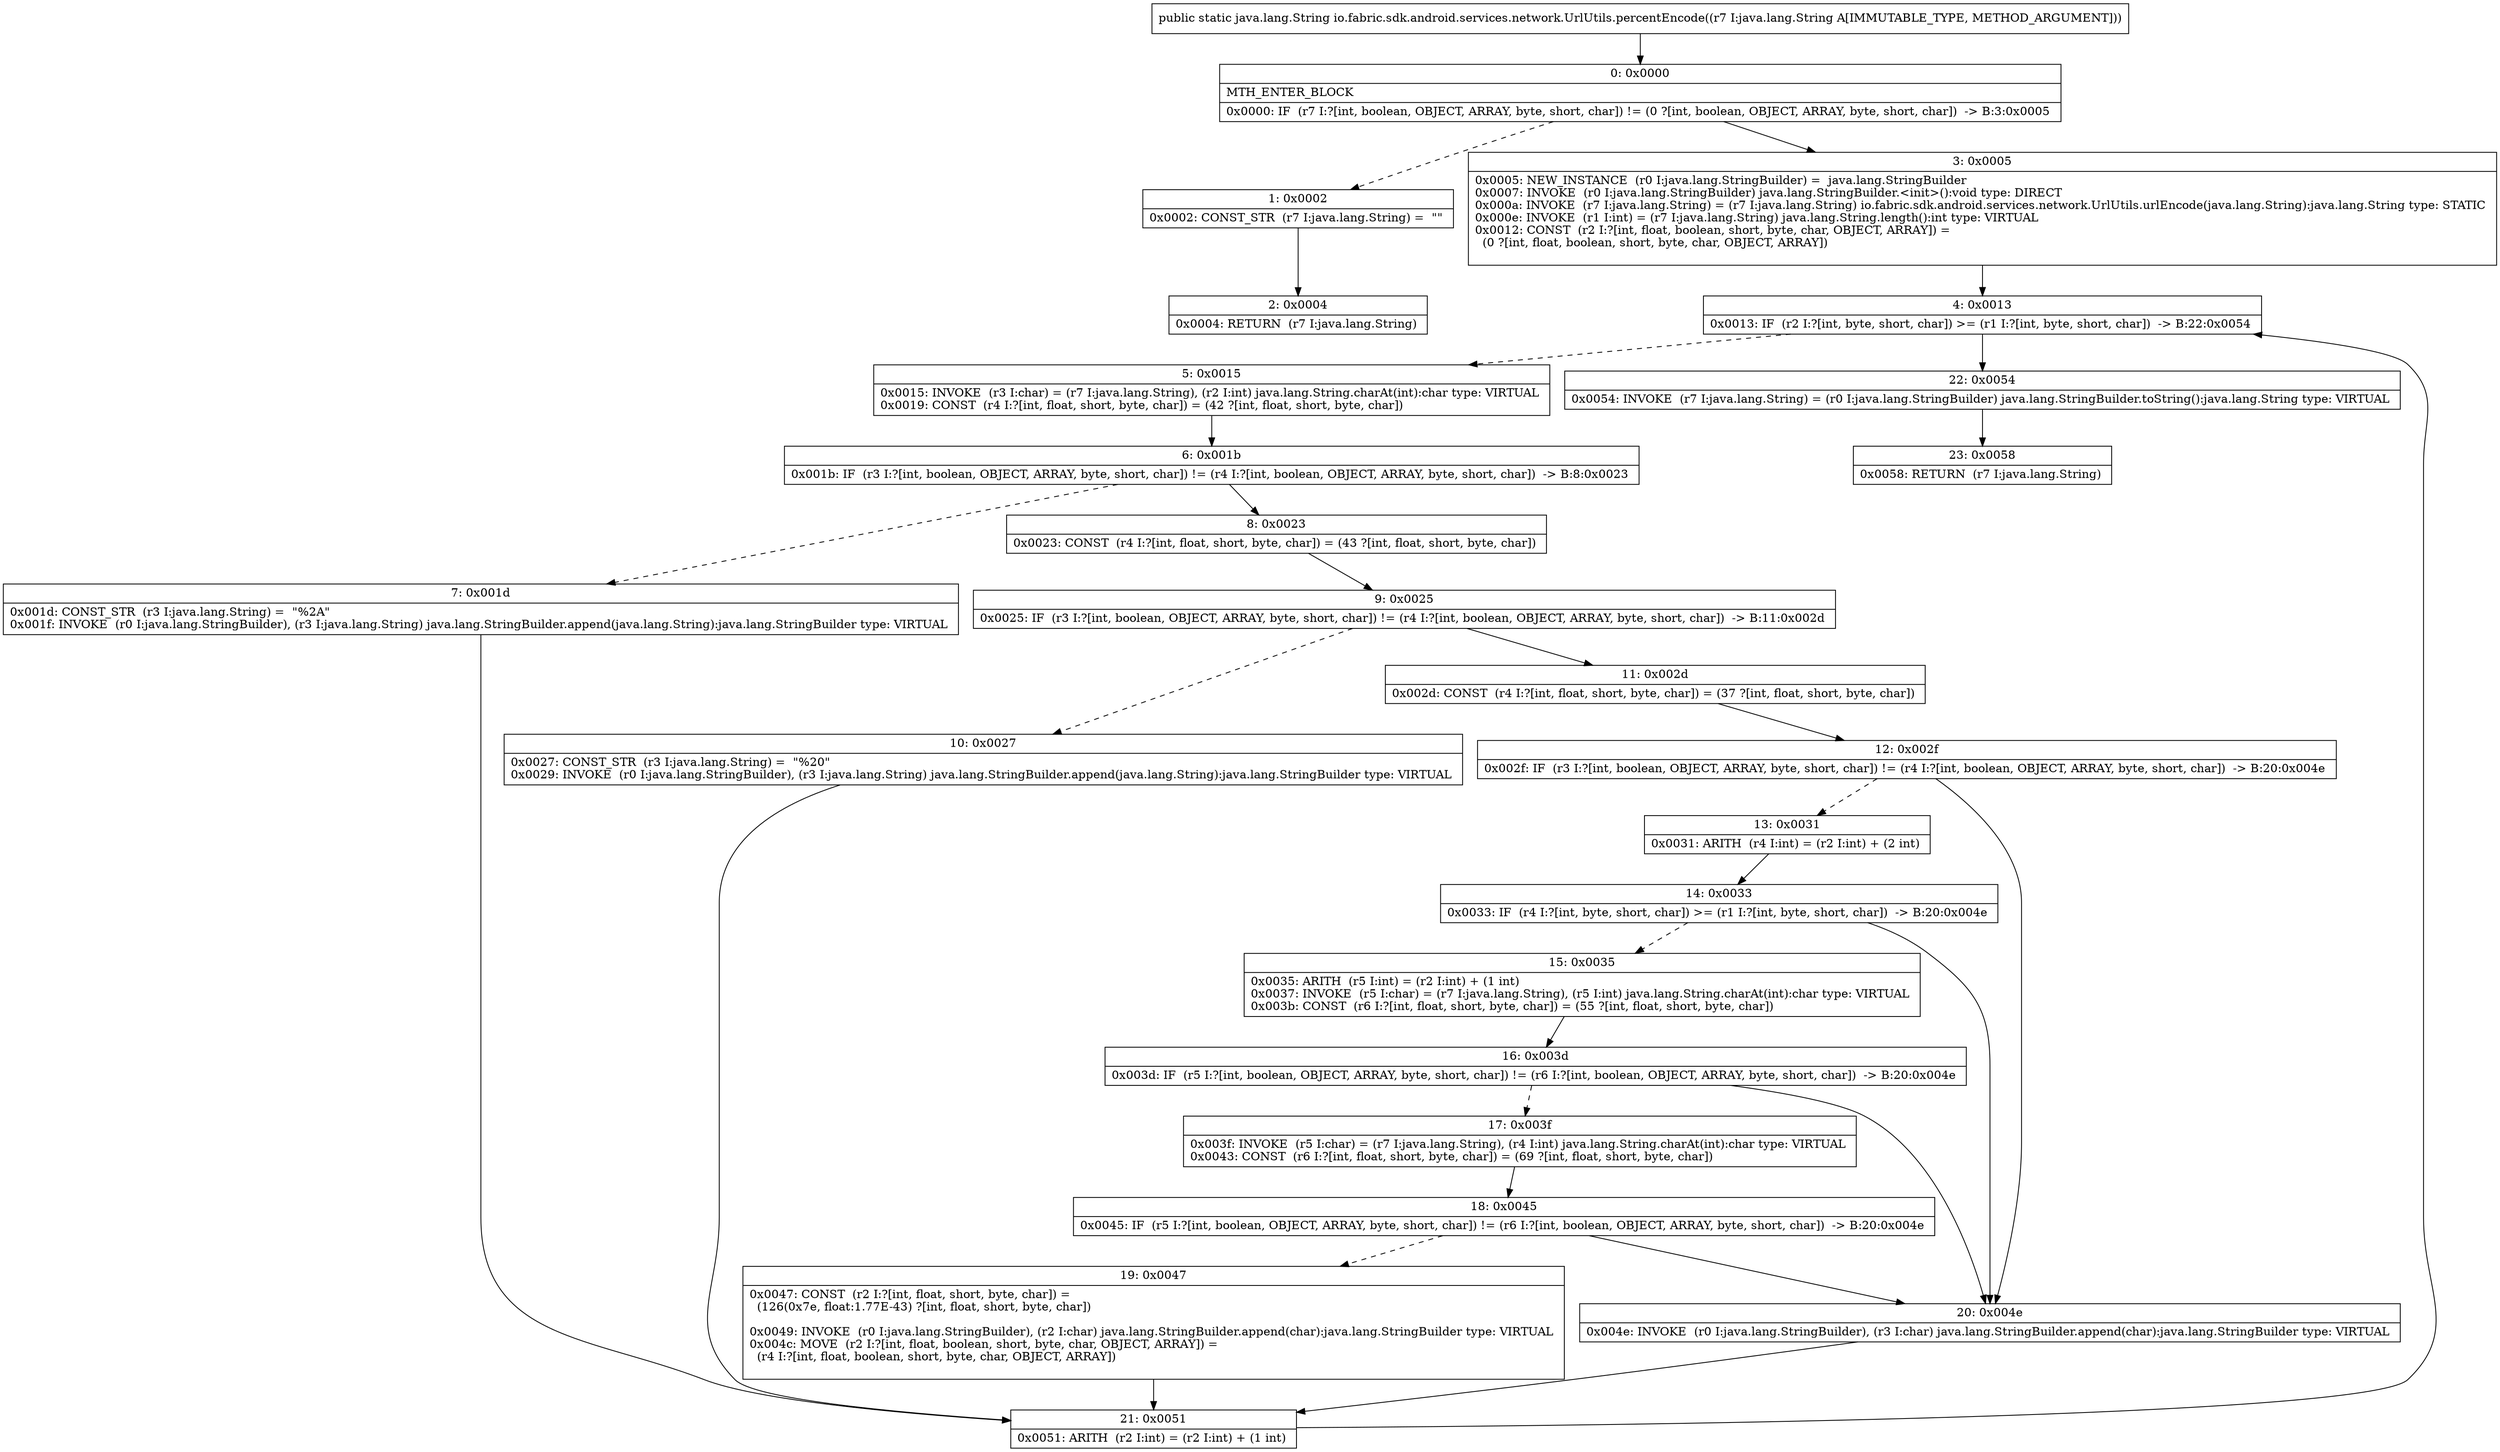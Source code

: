 digraph "CFG forio.fabric.sdk.android.services.network.UrlUtils.percentEncode(Ljava\/lang\/String;)Ljava\/lang\/String;" {
Node_0 [shape=record,label="{0\:\ 0x0000|MTH_ENTER_BLOCK\l|0x0000: IF  (r7 I:?[int, boolean, OBJECT, ARRAY, byte, short, char]) != (0 ?[int, boolean, OBJECT, ARRAY, byte, short, char])  \-\> B:3:0x0005 \l}"];
Node_1 [shape=record,label="{1\:\ 0x0002|0x0002: CONST_STR  (r7 I:java.lang.String) =  \"\" \l}"];
Node_2 [shape=record,label="{2\:\ 0x0004|0x0004: RETURN  (r7 I:java.lang.String) \l}"];
Node_3 [shape=record,label="{3\:\ 0x0005|0x0005: NEW_INSTANCE  (r0 I:java.lang.StringBuilder) =  java.lang.StringBuilder \l0x0007: INVOKE  (r0 I:java.lang.StringBuilder) java.lang.StringBuilder.\<init\>():void type: DIRECT \l0x000a: INVOKE  (r7 I:java.lang.String) = (r7 I:java.lang.String) io.fabric.sdk.android.services.network.UrlUtils.urlEncode(java.lang.String):java.lang.String type: STATIC \l0x000e: INVOKE  (r1 I:int) = (r7 I:java.lang.String) java.lang.String.length():int type: VIRTUAL \l0x0012: CONST  (r2 I:?[int, float, boolean, short, byte, char, OBJECT, ARRAY]) = \l  (0 ?[int, float, boolean, short, byte, char, OBJECT, ARRAY])\l \l}"];
Node_4 [shape=record,label="{4\:\ 0x0013|0x0013: IF  (r2 I:?[int, byte, short, char]) \>= (r1 I:?[int, byte, short, char])  \-\> B:22:0x0054 \l}"];
Node_5 [shape=record,label="{5\:\ 0x0015|0x0015: INVOKE  (r3 I:char) = (r7 I:java.lang.String), (r2 I:int) java.lang.String.charAt(int):char type: VIRTUAL \l0x0019: CONST  (r4 I:?[int, float, short, byte, char]) = (42 ?[int, float, short, byte, char]) \l}"];
Node_6 [shape=record,label="{6\:\ 0x001b|0x001b: IF  (r3 I:?[int, boolean, OBJECT, ARRAY, byte, short, char]) != (r4 I:?[int, boolean, OBJECT, ARRAY, byte, short, char])  \-\> B:8:0x0023 \l}"];
Node_7 [shape=record,label="{7\:\ 0x001d|0x001d: CONST_STR  (r3 I:java.lang.String) =  \"%2A\" \l0x001f: INVOKE  (r0 I:java.lang.StringBuilder), (r3 I:java.lang.String) java.lang.StringBuilder.append(java.lang.String):java.lang.StringBuilder type: VIRTUAL \l}"];
Node_8 [shape=record,label="{8\:\ 0x0023|0x0023: CONST  (r4 I:?[int, float, short, byte, char]) = (43 ?[int, float, short, byte, char]) \l}"];
Node_9 [shape=record,label="{9\:\ 0x0025|0x0025: IF  (r3 I:?[int, boolean, OBJECT, ARRAY, byte, short, char]) != (r4 I:?[int, boolean, OBJECT, ARRAY, byte, short, char])  \-\> B:11:0x002d \l}"];
Node_10 [shape=record,label="{10\:\ 0x0027|0x0027: CONST_STR  (r3 I:java.lang.String) =  \"%20\" \l0x0029: INVOKE  (r0 I:java.lang.StringBuilder), (r3 I:java.lang.String) java.lang.StringBuilder.append(java.lang.String):java.lang.StringBuilder type: VIRTUAL \l}"];
Node_11 [shape=record,label="{11\:\ 0x002d|0x002d: CONST  (r4 I:?[int, float, short, byte, char]) = (37 ?[int, float, short, byte, char]) \l}"];
Node_12 [shape=record,label="{12\:\ 0x002f|0x002f: IF  (r3 I:?[int, boolean, OBJECT, ARRAY, byte, short, char]) != (r4 I:?[int, boolean, OBJECT, ARRAY, byte, short, char])  \-\> B:20:0x004e \l}"];
Node_13 [shape=record,label="{13\:\ 0x0031|0x0031: ARITH  (r4 I:int) = (r2 I:int) + (2 int) \l}"];
Node_14 [shape=record,label="{14\:\ 0x0033|0x0033: IF  (r4 I:?[int, byte, short, char]) \>= (r1 I:?[int, byte, short, char])  \-\> B:20:0x004e \l}"];
Node_15 [shape=record,label="{15\:\ 0x0035|0x0035: ARITH  (r5 I:int) = (r2 I:int) + (1 int) \l0x0037: INVOKE  (r5 I:char) = (r7 I:java.lang.String), (r5 I:int) java.lang.String.charAt(int):char type: VIRTUAL \l0x003b: CONST  (r6 I:?[int, float, short, byte, char]) = (55 ?[int, float, short, byte, char]) \l}"];
Node_16 [shape=record,label="{16\:\ 0x003d|0x003d: IF  (r5 I:?[int, boolean, OBJECT, ARRAY, byte, short, char]) != (r6 I:?[int, boolean, OBJECT, ARRAY, byte, short, char])  \-\> B:20:0x004e \l}"];
Node_17 [shape=record,label="{17\:\ 0x003f|0x003f: INVOKE  (r5 I:char) = (r7 I:java.lang.String), (r4 I:int) java.lang.String.charAt(int):char type: VIRTUAL \l0x0043: CONST  (r6 I:?[int, float, short, byte, char]) = (69 ?[int, float, short, byte, char]) \l}"];
Node_18 [shape=record,label="{18\:\ 0x0045|0x0045: IF  (r5 I:?[int, boolean, OBJECT, ARRAY, byte, short, char]) != (r6 I:?[int, boolean, OBJECT, ARRAY, byte, short, char])  \-\> B:20:0x004e \l}"];
Node_19 [shape=record,label="{19\:\ 0x0047|0x0047: CONST  (r2 I:?[int, float, short, byte, char]) = \l  (126(0x7e, float:1.77E\-43) ?[int, float, short, byte, char])\l \l0x0049: INVOKE  (r0 I:java.lang.StringBuilder), (r2 I:char) java.lang.StringBuilder.append(char):java.lang.StringBuilder type: VIRTUAL \l0x004c: MOVE  (r2 I:?[int, float, boolean, short, byte, char, OBJECT, ARRAY]) = \l  (r4 I:?[int, float, boolean, short, byte, char, OBJECT, ARRAY])\l \l}"];
Node_20 [shape=record,label="{20\:\ 0x004e|0x004e: INVOKE  (r0 I:java.lang.StringBuilder), (r3 I:char) java.lang.StringBuilder.append(char):java.lang.StringBuilder type: VIRTUAL \l}"];
Node_21 [shape=record,label="{21\:\ 0x0051|0x0051: ARITH  (r2 I:int) = (r2 I:int) + (1 int) \l}"];
Node_22 [shape=record,label="{22\:\ 0x0054|0x0054: INVOKE  (r7 I:java.lang.String) = (r0 I:java.lang.StringBuilder) java.lang.StringBuilder.toString():java.lang.String type: VIRTUAL \l}"];
Node_23 [shape=record,label="{23\:\ 0x0058|0x0058: RETURN  (r7 I:java.lang.String) \l}"];
MethodNode[shape=record,label="{public static java.lang.String io.fabric.sdk.android.services.network.UrlUtils.percentEncode((r7 I:java.lang.String A[IMMUTABLE_TYPE, METHOD_ARGUMENT])) }"];
MethodNode -> Node_0;
Node_0 -> Node_1[style=dashed];
Node_0 -> Node_3;
Node_1 -> Node_2;
Node_3 -> Node_4;
Node_4 -> Node_5[style=dashed];
Node_4 -> Node_22;
Node_5 -> Node_6;
Node_6 -> Node_7[style=dashed];
Node_6 -> Node_8;
Node_7 -> Node_21;
Node_8 -> Node_9;
Node_9 -> Node_10[style=dashed];
Node_9 -> Node_11;
Node_10 -> Node_21;
Node_11 -> Node_12;
Node_12 -> Node_13[style=dashed];
Node_12 -> Node_20;
Node_13 -> Node_14;
Node_14 -> Node_15[style=dashed];
Node_14 -> Node_20;
Node_15 -> Node_16;
Node_16 -> Node_17[style=dashed];
Node_16 -> Node_20;
Node_17 -> Node_18;
Node_18 -> Node_19[style=dashed];
Node_18 -> Node_20;
Node_19 -> Node_21;
Node_20 -> Node_21;
Node_21 -> Node_4;
Node_22 -> Node_23;
}

